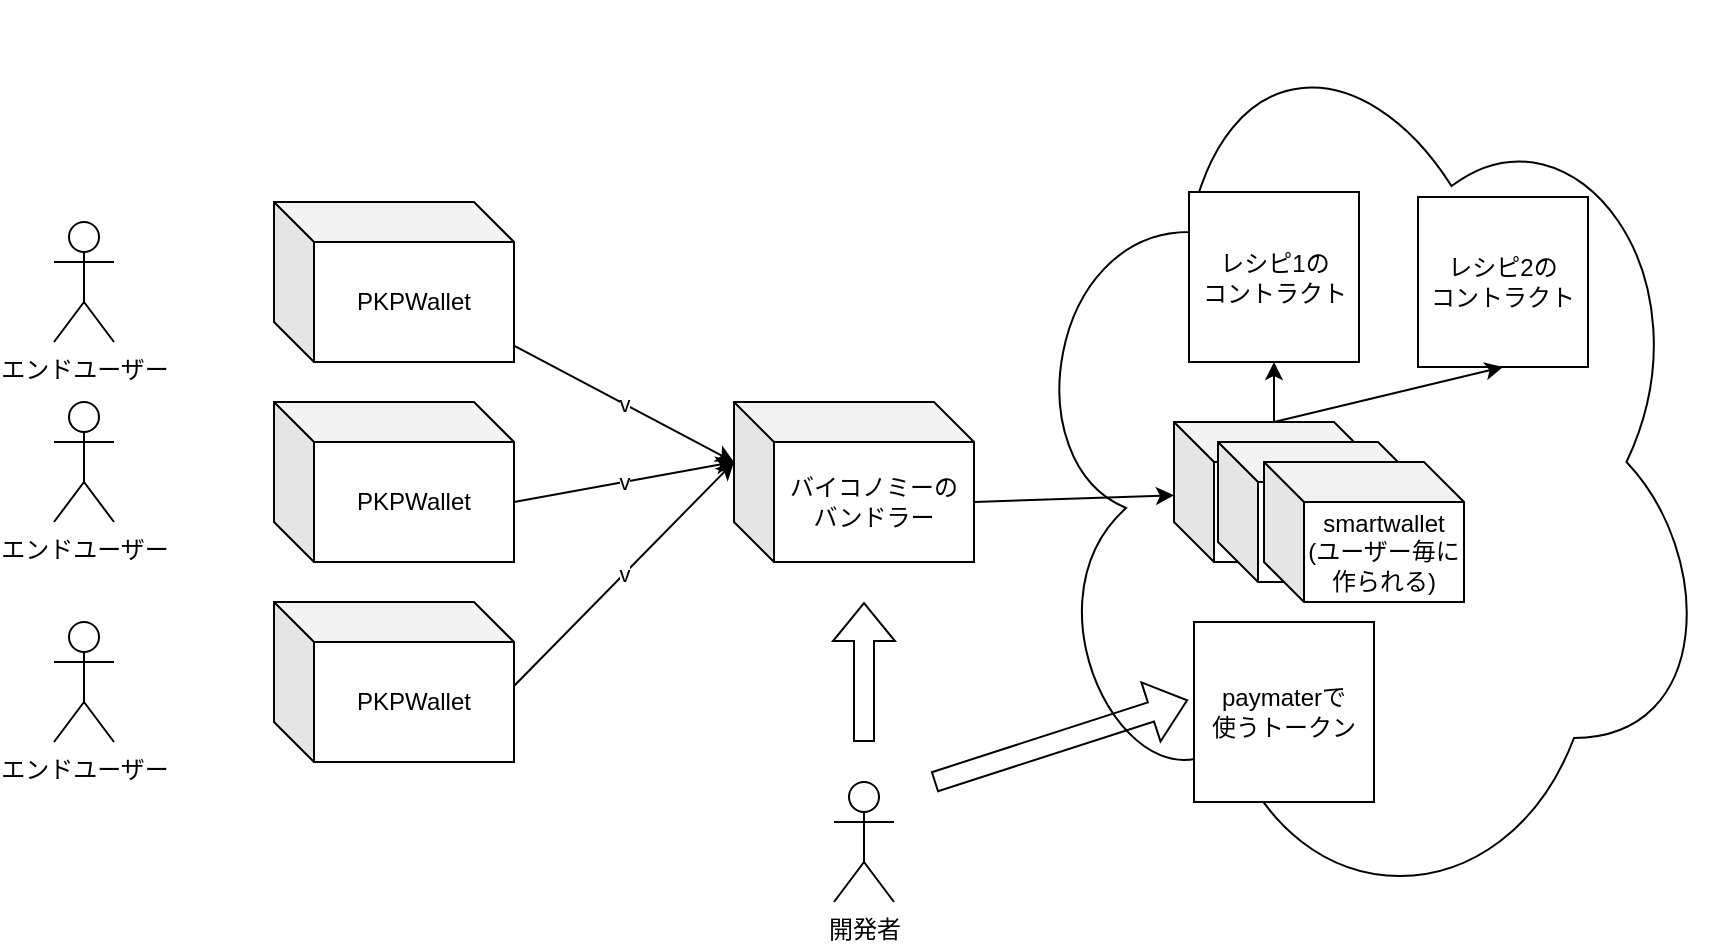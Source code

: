 <mxfile version="22.0.6" type="device" pages="4">
  <diagram name="ページ1" id="yPWh1t6rHSZyYPfJQf3b">
    <mxGraphModel dx="1242" dy="832" grid="1" gridSize="10" guides="1" tooltips="1" connect="1" arrows="1" fold="1" page="1" pageScale="1" pageWidth="827" pageHeight="1169" math="0" shadow="0">
      <root>
        <mxCell id="0" />
        <mxCell id="1" parent="0" />
        <mxCell id="gUC6_gnR5BdK7CFcpNiF-1" value="エンドユーザー" style="shape=umlActor;verticalLabelPosition=bottom;verticalAlign=top;html=1;outlineConnect=0;" parent="1" vertex="1">
          <mxGeometry x="60" y="180" width="30" height="60" as="geometry" />
        </mxCell>
        <mxCell id="gUC6_gnR5BdK7CFcpNiF-2" value="エンドユーザー" style="shape=umlActor;verticalLabelPosition=bottom;verticalAlign=top;html=1;outlineConnect=0;" parent="1" vertex="1">
          <mxGeometry x="60" y="270" width="30" height="60" as="geometry" />
        </mxCell>
        <mxCell id="gUC6_gnR5BdK7CFcpNiF-3" value="エンドユーザー" style="shape=umlActor;verticalLabelPosition=bottom;verticalAlign=top;html=1;outlineConnect=0;" parent="1" vertex="1">
          <mxGeometry x="60" y="380" width="30" height="60" as="geometry" />
        </mxCell>
        <mxCell id="gUC6_gnR5BdK7CFcpNiF-4" value="PKPWallet" style="shape=cube;whiteSpace=wrap;html=1;boundedLbl=1;backgroundOutline=1;darkOpacity=0.05;darkOpacity2=0.1;" parent="1" vertex="1">
          <mxGeometry x="170" y="170" width="120" height="80" as="geometry" />
        </mxCell>
        <mxCell id="gUC6_gnR5BdK7CFcpNiF-5" value="PKPWallet" style="shape=cube;whiteSpace=wrap;html=1;boundedLbl=1;backgroundOutline=1;darkOpacity=0.05;darkOpacity2=0.1;" parent="1" vertex="1">
          <mxGeometry x="170" y="270" width="120" height="80" as="geometry" />
        </mxCell>
        <mxCell id="gUC6_gnR5BdK7CFcpNiF-6" value="PKPWallet" style="shape=cube;whiteSpace=wrap;html=1;boundedLbl=1;backgroundOutline=1;darkOpacity=0.05;darkOpacity2=0.1;" parent="1" vertex="1">
          <mxGeometry x="170" y="370" width="120" height="80" as="geometry" />
        </mxCell>
        <mxCell id="gUC6_gnR5BdK7CFcpNiF-7" value="バイコノミーの&lt;br&gt;バンドラー" style="shape=cube;whiteSpace=wrap;html=1;boundedLbl=1;backgroundOutline=1;darkOpacity=0.05;darkOpacity2=0.1;" parent="1" vertex="1">
          <mxGeometry x="400" y="270" width="120" height="80" as="geometry" />
        </mxCell>
        <mxCell id="gUC6_gnR5BdK7CFcpNiF-8" value="開発者" style="shape=umlActor;verticalLabelPosition=bottom;verticalAlign=top;html=1;outlineConnect=0;" parent="1" vertex="1">
          <mxGeometry x="450" y="460" width="30" height="60" as="geometry" />
        </mxCell>
        <mxCell id="gUC6_gnR5BdK7CFcpNiF-9" value="" style="ellipse;shape=cloud;whiteSpace=wrap;html=1;" parent="1" vertex="1">
          <mxGeometry x="540" y="70" width="350" height="460" as="geometry" />
        </mxCell>
        <mxCell id="gUC6_gnR5BdK7CFcpNiF-10" value="smartwallet&lt;br&gt;(ユーザー毎に作られる)" style="shape=cube;whiteSpace=wrap;html=1;boundedLbl=1;backgroundOutline=1;darkOpacity=0.05;darkOpacity2=0.1;" parent="1" vertex="1">
          <mxGeometry x="620" y="280" width="100" height="70" as="geometry" />
        </mxCell>
        <mxCell id="gUC6_gnR5BdK7CFcpNiF-12" value="" style="shape=flexArrow;endArrow=classic;html=1;rounded=0;" parent="1" edge="1">
          <mxGeometry width="50" height="50" relative="1" as="geometry">
            <mxPoint x="465" y="440" as="sourcePoint" />
            <mxPoint x="465" y="370" as="targetPoint" />
          </mxGeometry>
        </mxCell>
        <mxCell id="gUC6_gnR5BdK7CFcpNiF-13" value="paymaterで&lt;br&gt;使うトークン" style="whiteSpace=wrap;html=1;aspect=fixed;" parent="1" vertex="1">
          <mxGeometry x="630" y="380" width="90" height="90" as="geometry" />
        </mxCell>
        <mxCell id="gUC6_gnR5BdK7CFcpNiF-14" value="" style="shape=flexArrow;endArrow=classic;html=1;rounded=0;entryX=-0.033;entryY=0.433;entryDx=0;entryDy=0;entryPerimeter=0;" parent="1" target="gUC6_gnR5BdK7CFcpNiF-13" edge="1">
          <mxGeometry width="50" height="50" relative="1" as="geometry">
            <mxPoint x="500" y="460" as="sourcePoint" />
            <mxPoint x="474.5" y="390" as="targetPoint" />
          </mxGeometry>
        </mxCell>
        <mxCell id="gUC6_gnR5BdK7CFcpNiF-15" value="レシピ1の&lt;br&gt;コントラクト" style="whiteSpace=wrap;html=1;aspect=fixed;" parent="1" vertex="1">
          <mxGeometry x="627.5" y="165" width="85" height="85" as="geometry" />
        </mxCell>
        <mxCell id="gUC6_gnR5BdK7CFcpNiF-16" value="" style="endArrow=classic;html=1;rounded=0;entryX=0.5;entryY=1;entryDx=0;entryDy=0;" parent="1" source="gUC6_gnR5BdK7CFcpNiF-10" target="gUC6_gnR5BdK7CFcpNiF-15" edge="1">
          <mxGeometry width="50" height="50" relative="1" as="geometry">
            <mxPoint x="390" y="450" as="sourcePoint" />
            <mxPoint x="440" y="400" as="targetPoint" />
          </mxGeometry>
        </mxCell>
        <mxCell id="gUC6_gnR5BdK7CFcpNiF-17" value="" style="endArrow=classic;html=1;rounded=0;exitX=0;exitY=0;exitDx=120;exitDy=50;exitPerimeter=0;" parent="1" source="gUC6_gnR5BdK7CFcpNiF-7" target="gUC6_gnR5BdK7CFcpNiF-10" edge="1">
          <mxGeometry width="50" height="50" relative="1" as="geometry">
            <mxPoint x="680" y="290" as="sourcePoint" />
            <mxPoint x="680" y="260" as="targetPoint" />
          </mxGeometry>
        </mxCell>
        <mxCell id="gUC6_gnR5BdK7CFcpNiF-18" value="v" style="endArrow=classic;html=1;rounded=0;entryX=0;entryY=0;entryDx=0;entryDy=30;entryPerimeter=0;" parent="1" source="gUC6_gnR5BdK7CFcpNiF-4" target="gUC6_gnR5BdK7CFcpNiF-7" edge="1">
          <mxGeometry width="50" height="50" relative="1" as="geometry">
            <mxPoint x="530" y="330" as="sourcePoint" />
            <mxPoint x="630" y="327" as="targetPoint" />
          </mxGeometry>
        </mxCell>
        <mxCell id="gUC6_gnR5BdK7CFcpNiF-19" value="v" style="endArrow=classic;html=1;rounded=0;exitX=0;exitY=0;exitDx=120;exitDy=50;exitPerimeter=0;" parent="1" source="gUC6_gnR5BdK7CFcpNiF-5" edge="1">
          <mxGeometry width="50" height="50" relative="1" as="geometry">
            <mxPoint x="300" y="252" as="sourcePoint" />
            <mxPoint x="400" y="300" as="targetPoint" />
          </mxGeometry>
        </mxCell>
        <mxCell id="gUC6_gnR5BdK7CFcpNiF-20" value="v" style="endArrow=classic;html=1;rounded=0;exitX=1;exitY=0.525;exitDx=0;exitDy=0;exitPerimeter=0;entryX=0;entryY=0;entryDx=0;entryDy=30;entryPerimeter=0;" parent="1" source="gUC6_gnR5BdK7CFcpNiF-6" target="gUC6_gnR5BdK7CFcpNiF-7" edge="1">
          <mxGeometry width="50" height="50" relative="1" as="geometry">
            <mxPoint x="300" y="330" as="sourcePoint" />
            <mxPoint x="410" y="310" as="targetPoint" />
          </mxGeometry>
        </mxCell>
        <mxCell id="gUC6_gnR5BdK7CFcpNiF-21" value="レシピ2の&lt;br&gt;コントラクト" style="whiteSpace=wrap;html=1;aspect=fixed;" parent="1" vertex="1">
          <mxGeometry x="742" y="167.5" width="85" height="85" as="geometry" />
        </mxCell>
        <mxCell id="gUC6_gnR5BdK7CFcpNiF-22" value="" style="endArrow=classic;html=1;rounded=0;entryX=0.5;entryY=1;entryDx=0;entryDy=0;" parent="1" target="gUC6_gnR5BdK7CFcpNiF-21" edge="1">
          <mxGeometry width="50" height="50" relative="1" as="geometry">
            <mxPoint x="670" y="280" as="sourcePoint" />
            <mxPoint x="680" y="260" as="targetPoint" />
          </mxGeometry>
        </mxCell>
        <mxCell id="gUC6_gnR5BdK7CFcpNiF-23" value="smartwallet&lt;br&gt;(ユーザー毎に作られる)" style="shape=cube;whiteSpace=wrap;html=1;boundedLbl=1;backgroundOutline=1;darkOpacity=0.05;darkOpacity2=0.1;" parent="1" vertex="1">
          <mxGeometry x="642" y="290" width="100" height="70" as="geometry" />
        </mxCell>
        <mxCell id="gUC6_gnR5BdK7CFcpNiF-24" value="smartwallet&lt;br&gt;(ユーザー毎に作られる)" style="shape=cube;whiteSpace=wrap;html=1;boundedLbl=1;backgroundOutline=1;darkOpacity=0.05;darkOpacity2=0.1;" parent="1" vertex="1">
          <mxGeometry x="665" y="300" width="100" height="70" as="geometry" />
        </mxCell>
      </root>
    </mxGraphModel>
  </diagram>
  <diagram id="0zHSAnJ6Bxo3-YEnC92o" name="コントラクトレイヤーの設計図">
    <mxGraphModel dx="1046" dy="680" grid="1" gridSize="10" guides="1" tooltips="1" connect="1" arrows="1" fold="1" page="1" pageScale="1" pageWidth="827" pageHeight="1169" math="0" shadow="0">
      <root>
        <mxCell id="0" />
        <mxCell id="1" parent="0" />
        <mxCell id="ZEDiORMJZf2rdvYhDFbM-1" value="FRKT&lt;br&gt;NFT&lt;br&gt;factory" style="shape=cube;whiteSpace=wrap;html=1;boundedLbl=1;backgroundOutline=1;darkOpacity=0.05;darkOpacity2=0.1;" parent="1" vertex="1">
          <mxGeometry x="100" y="460" width="120" height="80" as="geometry" />
        </mxCell>
        <mxCell id="ZEDiORMJZf2rdvYhDFbM-2" value="CCIP&lt;br&gt;Sender&lt;br&gt;factory" style="shape=cube;whiteSpace=wrap;html=1;boundedLbl=1;backgroundOutline=1;darkOpacity=0.05;darkOpacity2=0.1;" parent="1" vertex="1">
          <mxGeometry x="100" y="130" width="120" height="80" as="geometry" />
        </mxCell>
        <mxCell id="ZEDiORMJZf2rdvYhDFbM-3" value="CCIP&amp;nbsp;&lt;br&gt;Sender&lt;br&gt;Contract" style="shape=cube;whiteSpace=wrap;html=1;boundedLbl=1;backgroundOutline=1;darkOpacity=0.05;darkOpacity2=0.1;" parent="1" vertex="1">
          <mxGeometry x="390" y="140" width="120" height="80" as="geometry" />
        </mxCell>
        <mxCell id="ZEDiORMJZf2rdvYhDFbM-4" value="CCIP&lt;br&gt;Reciver&lt;br&gt;Contract" style="shape=cube;whiteSpace=wrap;html=1;boundedLbl=1;backgroundOutline=1;darkOpacity=0.05;darkOpacity2=0.1;" parent="1" vertex="1">
          <mxGeometry x="390" y="310" width="120" height="80" as="geometry" />
        </mxCell>
        <mxCell id="ZEDiORMJZf2rdvYhDFbM-7" value="" style="endArrow=classic;html=1;rounded=0;exitX=1.017;exitY=0.55;exitDx=0;exitDy=0;exitPerimeter=0;entryX=0;entryY=0;entryDx=0;entryDy=30;entryPerimeter=0;" parent="1" source="ZEDiORMJZf2rdvYhDFbM-2" target="ZEDiORMJZf2rdvYhDFbM-3" edge="1">
          <mxGeometry width="50" height="50" relative="1" as="geometry">
            <mxPoint x="390" y="450" as="sourcePoint" />
            <mxPoint x="440" y="400" as="targetPoint" />
          </mxGeometry>
        </mxCell>
        <mxCell id="ZEDiORMJZf2rdvYhDFbM-8" value="" style="endArrow=classic;html=1;rounded=0;entryX=0;entryY=0;entryDx=0;entryDy=30;entryPerimeter=0;" parent="1" target="ZEDiORMJZf2rdvYhDFbM-4" edge="1">
          <mxGeometry width="50" height="50" relative="1" as="geometry">
            <mxPoint x="220" y="340" as="sourcePoint" />
            <mxPoint x="400" y="180" as="targetPoint" />
          </mxGeometry>
        </mxCell>
        <mxCell id="ZEDiORMJZf2rdvYhDFbM-9" value="NFT&lt;br&gt;Contract" style="shape=cube;whiteSpace=wrap;html=1;boundedLbl=1;backgroundOutline=1;darkOpacity=0.05;darkOpacity2=0.1;" parent="1" vertex="1">
          <mxGeometry x="390" y="480" width="120" height="80" as="geometry" />
        </mxCell>
        <mxCell id="ZEDiORMJZf2rdvYhDFbM-10" value="Sign&lt;br&gt;Contract" style="shape=cube;whiteSpace=wrap;html=1;boundedLbl=1;backgroundOutline=1;darkOpacity=0.05;darkOpacity2=0.1;" parent="1" vertex="1">
          <mxGeometry x="390" y="640" width="120" height="80" as="geometry" />
        </mxCell>
        <mxCell id="ZEDiORMJZf2rdvYhDFbM-11" value="" style="endArrow=classic;html=1;rounded=0;exitX=0;exitY=0;exitDx=120;exitDy=50;exitPerimeter=0;" parent="1" source="ZEDiORMJZf2rdvYhDFbM-1" edge="1">
          <mxGeometry width="50" height="50" relative="1" as="geometry">
            <mxPoint x="232" y="604" as="sourcePoint" />
            <mxPoint x="390" y="510" as="targetPoint" />
          </mxGeometry>
        </mxCell>
        <mxCell id="ZEDiORMJZf2rdvYhDFbM-12" value="" style="endArrow=classic;html=1;rounded=0;entryX=0;entryY=0;entryDx=0;entryDy=30;entryPerimeter=0;" parent="1" target="ZEDiORMJZf2rdvYhDFbM-10" edge="1">
          <mxGeometry width="50" height="50" relative="1" as="geometry">
            <mxPoint x="230" y="670" as="sourcePoint" />
            <mxPoint x="400" y="520" as="targetPoint" />
          </mxGeometry>
        </mxCell>
        <mxCell id="ZEDiORMJZf2rdvYhDFbM-13" value="CCIP&lt;br&gt;Reciver&lt;br&gt;factory" style="shape=cube;whiteSpace=wrap;html=1;boundedLbl=1;backgroundOutline=1;darkOpacity=0.05;darkOpacity2=0.1;" parent="1" vertex="1">
          <mxGeometry x="100" y="300" width="120" height="80" as="geometry" />
        </mxCell>
        <mxCell id="ZEDiORMJZf2rdvYhDFbM-14" value="FRKT&lt;br&gt;Sign&lt;br&gt;factory" style="shape=cube;whiteSpace=wrap;html=1;boundedLbl=1;backgroundOutline=1;darkOpacity=0.05;darkOpacity2=0.1;" parent="1" vertex="1">
          <mxGeometry x="110" y="620" width="120" height="80" as="geometry" />
        </mxCell>
        <mxCell id="ZEDiORMJZf2rdvYhDFbM-15" value="have recipe ID" style="shape=callout;whiteSpace=wrap;html=1;perimeter=calloutPerimeter;" parent="1" vertex="1">
          <mxGeometry x="160" y="40" width="120" height="80" as="geometry" />
        </mxCell>
        <mxCell id="ZEDiORMJZf2rdvYhDFbM-17" value="have recipe ID" style="shape=callout;whiteSpace=wrap;html=1;perimeter=calloutPerimeter;" parent="1" vertex="1">
          <mxGeometry x="160" y="240" width="120" height="80" as="geometry" />
        </mxCell>
        <mxCell id="ZEDiORMJZf2rdvYhDFbM-18" value="have recipe ID" style="shape=callout;whiteSpace=wrap;html=1;perimeter=calloutPerimeter;" parent="1" vertex="1">
          <mxGeometry x="160" y="400" width="120" height="80" as="geometry" />
        </mxCell>
        <mxCell id="ZEDiORMJZf2rdvYhDFbM-19" value="have recipe ID" style="shape=callout;whiteSpace=wrap;html=1;perimeter=calloutPerimeter;" parent="1" vertex="1">
          <mxGeometry x="160" y="560" width="120" height="80" as="geometry" />
        </mxCell>
      </root>
    </mxGraphModel>
  </diagram>
  <diagram id="m8rF2OLePvYMggXyJ-KL" name="SignContract">
    <mxGraphModel dx="1242" dy="832" grid="1" gridSize="10" guides="1" tooltips="1" connect="1" arrows="1" fold="1" page="1" pageScale="1" pageWidth="827" pageHeight="1169" background="#F8F8F8" math="0" shadow="0">
      <root>
        <mxCell id="0" />
        <mxCell id="1" parent="0" />
        <mxCell id="NqNF9cQIyHCTWcrlnUJ7-1" value="" style="ellipse;shape=cloud;whiteSpace=wrap;html=1;fillColor=#ffff88;strokeColor=#36393d;" parent="1" vertex="1">
          <mxGeometry x="414" y="200" width="406" height="350" as="geometry" />
        </mxCell>
        <mxCell id="NqNF9cQIyHCTWcrlnUJ7-2" value="Safe&lt;br&gt;Contract" style="shape=cube;whiteSpace=wrap;html=1;boundedLbl=1;backgroundOutline=1;darkOpacity=0.05;darkOpacity2=0.1;fillColor=#d5e8d4;strokeColor=#82b366;fontStyle=1" parent="1" vertex="1">
          <mxGeometry x="480" y="360" width="100" height="70" as="geometry" />
        </mxCell>
        <mxCell id="NqNF9cQIyHCTWcrlnUJ7-3" value="Actor1" style="shape=umlActor;verticalLabelPosition=bottom;verticalAlign=top;html=1;outlineConnect=0;" parent="1" vertex="1">
          <mxGeometry x="90" y="260" width="30" height="60" as="geometry" />
        </mxCell>
        <mxCell id="NqNF9cQIyHCTWcrlnUJ7-4" value="Actor2" style="shape=umlActor;verticalLabelPosition=bottom;verticalAlign=top;html=1;outlineConnect=0;" parent="1" vertex="1">
          <mxGeometry x="90" y="440" width="30" height="60" as="geometry" />
        </mxCell>
        <mxCell id="NqNF9cQIyHCTWcrlnUJ7-5" value="" style="endArrow=classic;html=1;rounded=0;entryX=0;entryY=0.5;entryDx=0;entryDy=0;" parent="1" source="NqNF9cQIyHCTWcrlnUJ7-3" target="SmUW5ULUvjNkLwcwujrM-6" edge="1">
          <mxGeometry width="50" height="50" relative="1" as="geometry">
            <mxPoint x="450" y="430" as="sourcePoint" />
            <mxPoint x="290" y="380" as="targetPoint" />
          </mxGeometry>
        </mxCell>
        <mxCell id="NqNF9cQIyHCTWcrlnUJ7-6" value="" style="endArrow=classic;html=1;rounded=0;exitX=0.5;exitY=0.5;exitDx=0;exitDy=0;exitPerimeter=0;entryX=0;entryY=0.5;entryDx=0;entryDy=0;" parent="1" source="NqNF9cQIyHCTWcrlnUJ7-4" target="SmUW5ULUvjNkLwcwujrM-6" edge="1">
          <mxGeometry width="50" height="50" relative="1" as="geometry">
            <mxPoint x="250" y="306" as="sourcePoint" />
            <mxPoint x="290" y="380" as="targetPoint" />
          </mxGeometry>
        </mxCell>
        <mxCell id="NqNF9cQIyHCTWcrlnUJ7-7" value="Sign&lt;br&gt;Contract" style="shape=cube;whiteSpace=wrap;html=1;boundedLbl=1;backgroundOutline=1;darkOpacity=0.05;darkOpacity2=0.1;fillColor=#e1d5e7;strokeColor=#9673a6;fontStyle=1" parent="1" vertex="1">
          <mxGeometry x="650" y="365" width="110" height="75" as="geometry" />
        </mxCell>
        <mxCell id="NqNF9cQIyHCTWcrlnUJ7-8" value="" style="endArrow=classic;html=1;rounded=0;" parent="1" target="NqNF9cQIyHCTWcrlnUJ7-7" edge="1">
          <mxGeometry width="50" height="50" relative="1" as="geometry">
            <mxPoint x="580" y="403" as="sourcePoint" />
            <mxPoint x="500" y="380" as="targetPoint" />
          </mxGeometry>
        </mxCell>
        <mxCell id="NqNF9cQIyHCTWcrlnUJ7-11" value="IPFS&lt;br&gt;(Contract file)" style="shape=cylinder3;whiteSpace=wrap;html=1;boundedLbl=1;backgroundOutline=1;size=15;fillColor=#f8cecc;strokeColor=#b85450;fontStyle=1" parent="1" vertex="1">
          <mxGeometry x="670" y="545" width="90" height="80" as="geometry" />
        </mxCell>
        <mxCell id="NqNF9cQIyHCTWcrlnUJ7-12" value="" style="endArrow=classic;html=1;rounded=0;entryX=0.5;entryY=0;entryDx=0;entryDy=0;entryPerimeter=0;exitX=0;exitY=0;exitDx=65;exitDy=75;exitPerimeter=0;" parent="1" source="NqNF9cQIyHCTWcrlnUJ7-7" target="NqNF9cQIyHCTWcrlnUJ7-11" edge="1">
          <mxGeometry width="50" height="50" relative="1" as="geometry">
            <mxPoint x="590" y="413" as="sourcePoint" />
            <mxPoint x="660" y="413" as="targetPoint" />
          </mxGeometry>
        </mxCell>
        <mxCell id="NqNF9cQIyHCTWcrlnUJ7-16" value="SignContract has these datas&lt;br&gt;as array!!&lt;br&gt;&lt;br&gt;Signer&#39;s addresses&lt;br&gt;(owner addresses)&lt;br&gt;&lt;br&gt;signatures[]&lt;br&gt;ipfs url&lt;br&gt;&lt;br&gt;approve status" style="rounded=0;whiteSpace=wrap;html=1;fillColor=#fff2cc;strokeColor=#d6b656;align=left;fontStyle=1" parent="1" vertex="1">
          <mxGeometry x="630" y="25" width="180" height="160" as="geometry" />
        </mxCell>
        <mxCell id="NqNF9cQIyHCTWcrlnUJ7-17" value="" style="shape=flexArrow;endArrow=classic;html=1;rounded=0;" parent="1" edge="1">
          <mxGeometry width="50" height="50" relative="1" as="geometry">
            <mxPoint x="720" y="360" as="sourcePoint" />
            <mxPoint x="720" y="190" as="targetPoint" />
          </mxGeometry>
        </mxCell>
        <mxCell id="NqNF9cQIyHCTWcrlnUJ7-19" value="Web3Stoage" style="rounded=0;whiteSpace=wrap;html=1;fillColor=#dae8fc;strokeColor=#6c8ebf;fontStyle=1" parent="1" vertex="1">
          <mxGeometry x="420" y="570" width="86" height="30" as="geometry" />
        </mxCell>
        <mxCell id="NqNF9cQIyHCTWcrlnUJ7-20" value="" style="endArrow=classic;html=1;rounded=0;entryX=0;entryY=0.5;entryDx=0;entryDy=0;entryPerimeter=0;exitX=1;exitY=0.5;exitDx=0;exitDy=0;" parent="1" source="NqNF9cQIyHCTWcrlnUJ7-19" target="NqNF9cQIyHCTWcrlnUJ7-11" edge="1">
          <mxGeometry width="50" height="50" relative="1" as="geometry">
            <mxPoint x="725" y="450" as="sourcePoint" />
            <mxPoint x="725" y="555" as="targetPoint" />
          </mxGeometry>
        </mxCell>
        <mxCell id="NqNF9cQIyHCTWcrlnUJ7-21" value="The Graph" style="shape=cube;whiteSpace=wrap;html=1;boundedLbl=1;backgroundOutline=1;darkOpacity=0.05;darkOpacity2=0.1;fillColor=#f8cecc;strokeColor=#b85450;fontStyle=1" parent="1" vertex="1">
          <mxGeometry x="390" y="170" width="110" height="75" as="geometry" />
        </mxCell>
        <mxCell id="NqNF9cQIyHCTWcrlnUJ7-23" value="file upload by&lt;br&gt;web3 Storage API&lt;br&gt;from dashboard" style="shape=callout;whiteSpace=wrap;html=1;perimeter=calloutPerimeter;position2=0.8;fillColor=#fff2cc;strokeColor=#d6b656;fontStyle=1;align=left;" parent="1" vertex="1">
          <mxGeometry x="360" y="490" width="120" height="80" as="geometry" />
        </mxCell>
        <mxCell id="SmUW5ULUvjNkLwcwujrM-1" value="" style="endArrow=classic;html=1;rounded=0;entryX=0;entryY=0;entryDx=110;entryDy=47.5;entryPerimeter=0;exitX=0;exitY=0;exitDx=0;exitDy=27.5;exitPerimeter=0;edgeStyle=orthogonalEdgeStyle;" parent="1" source="NqNF9cQIyHCTWcrlnUJ7-7" target="NqNF9cQIyHCTWcrlnUJ7-21" edge="1">
          <mxGeometry width="50" height="50" relative="1" as="geometry">
            <mxPoint x="250" y="306" as="sourcePoint" />
            <mxPoint x="490" y="395" as="targetPoint" />
            <Array as="points">
              <mxPoint x="610" y="393" />
              <mxPoint x="610" y="218" />
            </Array>
          </mxGeometry>
        </mxCell>
        <mxCell id="NqNF9cQIyHCTWcrlnUJ7-10" value="Safe&#39;s owner&lt;br style=&quot;font-size: 13px;&quot;&gt;only access &amp;amp;&lt;br style=&quot;font-size: 13px;&quot;&gt;add Signature" style="shape=callout;whiteSpace=wrap;html=1;perimeter=calloutPerimeter;position2=0;fillColor=#fff2cc;strokeColor=#d6b656;fontStyle=1;align=left;fontSize=13;size=25;position=0.15;" parent="1" vertex="1">
          <mxGeometry x="750" y="290" width="120" height="85" as="geometry" />
        </mxCell>
        <mxCell id="SmUW5ULUvjNkLwcwujrM-2" value="Gasless &amp;amp; AA" style="shape=callout;whiteSpace=wrap;html=1;perimeter=calloutPerimeter;position2=0.83;fillColor=#fff2cc;strokeColor=#d6b656;base=20;align=left;fontStyle=1" parent="1" vertex="1">
          <mxGeometry x="30" y="180" width="100" height="80" as="geometry" />
        </mxCell>
        <mxCell id="SmUW5ULUvjNkLwcwujrM-3" value="Get SignContracts&lt;br&gt;data" style="shape=callout;whiteSpace=wrap;html=1;perimeter=calloutPerimeter;position2=0.83;fillColor=#fff2cc;strokeColor=#d6b656;base=20;align=left;fontStyle=1" parent="1" vertex="1">
          <mxGeometry x="330" y="100" width="120" height="80" as="geometry" />
        </mxCell>
        <mxCell id="SmUW5ULUvjNkLwcwujrM-4" value="&lt;b&gt;BlockChain&lt;/b&gt;" style="text;html=1;strokeColor=none;fillColor=none;align=center;verticalAlign=middle;whiteSpace=wrap;rounded=0;fontSize=24;" parent="1" vertex="1">
          <mxGeometry x="560" y="470" width="150" height="40" as="geometry" />
        </mxCell>
        <mxCell id="SmUW5ULUvjNkLwcwujrM-6" value="frontend" style="rounded=1;whiteSpace=wrap;html=1;fillColor=#dae8fc;strokeColor=#6c8ebf;fontStyle=1;fontSize=18;" parent="1" vertex="1">
          <mxGeometry x="290" y="360" width="120" height="60" as="geometry" />
        </mxCell>
        <mxCell id="SmUW5ULUvjNkLwcwujrM-7" value="" style="endArrow=classic;html=1;rounded=0;entryX=0.5;entryY=0;entryDx=0;entryDy=0;exitX=0;exitY=0;exitDx=0;exitDy=27.5;exitPerimeter=0;edgeStyle=orthogonalEdgeStyle;" parent="1" source="NqNF9cQIyHCTWcrlnUJ7-21" target="SmUW5ULUvjNkLwcwujrM-6" edge="1">
          <mxGeometry width="50" height="50" relative="1" as="geometry">
            <mxPoint x="250" y="306" as="sourcePoint" />
            <mxPoint x="490" y="395" as="targetPoint" />
          </mxGeometry>
        </mxCell>
        <mxCell id="SmUW5ULUvjNkLwcwujrM-8" value="LitProtocol&lt;br style=&quot;font-size: 13px;&quot;&gt;MPC" style="ellipse;shape=cloud;whiteSpace=wrap;html=1;fillColor=#ffe6cc;strokeColor=#d79b00;fontStyle=1;align=center;fontSize=13;" parent="1" vertex="1">
          <mxGeometry x="210" y="600" width="120" height="80" as="geometry" />
        </mxCell>
        <mxCell id="SmUW5ULUvjNkLwcwujrM-10" value="" style="endArrow=classic;html=1;rounded=0;exitX=1;exitY=0.5;exitDx=0;exitDy=0;entryX=0;entryY=0.286;entryDx=0;entryDy=0;entryPerimeter=0;" parent="1" source="SmUW5ULUvjNkLwcwujrM-6" edge="1">
          <mxGeometry width="50" height="50" relative="1" as="geometry">
            <mxPoint x="130" y="317" as="sourcePoint" />
            <mxPoint x="480" y="390.02" as="targetPoint" />
          </mxGeometry>
        </mxCell>
        <mxCell id="SmUW5ULUvjNkLwcwujrM-11" value="" style="endArrow=classic;html=1;rounded=0;entryX=0.4;entryY=0.1;entryDx=0;entryDy=0;entryPerimeter=0;" parent="1" target="SmUW5ULUvjNkLwcwujrM-8" edge="1">
          <mxGeometry width="50" height="50" relative="1" as="geometry">
            <mxPoint x="110" y="470" as="sourcePoint" />
            <mxPoint x="300" y="390" as="targetPoint" />
          </mxGeometry>
        </mxCell>
        <mxCell id="SmUW5ULUvjNkLwcwujrM-12" value="" style="endArrow=classic;html=1;rounded=0;entryX=0.4;entryY=0.1;entryDx=0;entryDy=0;entryPerimeter=0;" parent="1" target="SmUW5ULUvjNkLwcwujrM-8" edge="1">
          <mxGeometry width="50" height="50" relative="1" as="geometry">
            <mxPoint x="120" y="300" as="sourcePoint" />
            <mxPoint x="258" y="563" as="targetPoint" />
          </mxGeometry>
        </mxCell>
        <mxCell id="SmUW5ULUvjNkLwcwujrM-13" value="&lt;b style=&quot;font-size: 15px;&quot;&gt;get PKPInfo&lt;/b&gt;" style="text;html=1;strokeColor=none;fillColor=none;align=left;verticalAlign=middle;whiteSpace=wrap;rounded=0;fontSize=15;" parent="1" vertex="1">
          <mxGeometry x="270" y="560" width="100" height="40" as="geometry" />
        </mxCell>
        <mxCell id="SmUW5ULUvjNkLwcwujrM-14" value="AA Core Kit&lt;br&gt;Relay Kit" style="rounded=0;whiteSpace=wrap;html=1;fillColor=#008a00;fontColor=#ffffff;strokeColor=#005700;align=left;fontStyle=1" parent="1" vertex="1">
          <mxGeometry x="501" y="422" width="80" height="40" as="geometry" />
        </mxCell>
        <mxCell id="UatZgbgzc0gP-5SxaAQF-1" value="Google Auth&lt;br style=&quot;font-size: 14px;&quot;&gt;or&lt;br style=&quot;font-size: 14px;&quot;&gt;WebAuthn" style="rounded=1;whiteSpace=wrap;html=1;fillColor=#f8cecc;strokeColor=#b85450;fontStyle=1;fontSize=14;gradientColor=#ea6b66;" parent="1" vertex="1">
          <mxGeometry x="156" y="520" width="110" height="50" as="geometry" />
        </mxCell>
        <mxCell id="TJgzJon0xDSs378LVDWL-1" value="&lt;b&gt;create Tx data&lt;/b&gt;" style="text;html=1;strokeColor=none;fillColor=none;align=left;verticalAlign=middle;whiteSpace=wrap;rounded=0;fontSize=15;" parent="1" vertex="1">
          <mxGeometry x="180" y="290" width="110" height="40" as="geometry" />
        </mxCell>
        <mxCell id="TJgzJon0xDSs378LVDWL-2" value="&lt;b&gt;get Contract&#39;s data&lt;/b&gt;" style="text;html=1;strokeColor=none;fillColor=none;align=left;verticalAlign=middle;whiteSpace=wrap;rounded=0;fontSize=15;" parent="1" vertex="1">
          <mxGeometry x="230" y="205" width="110" height="40" as="geometry" />
        </mxCell>
        <mxCell id="TJgzJon0xDSs378LVDWL-4" value="&lt;b&gt;indexes data&lt;/b&gt;" style="text;html=1;strokeColor=none;fillColor=none;align=left;verticalAlign=middle;whiteSpace=wrap;rounded=0;fontSize=15;" parent="1" vertex="1">
          <mxGeometry x="510" y="170" width="100" height="40" as="geometry" />
        </mxCell>
        <mxCell id="cQllOv1gWBpKFB_0szt9-1" value="&lt;b&gt;send Tx&lt;/b&gt;" style="text;html=1;strokeColor=none;fillColor=none;align=left;verticalAlign=middle;whiteSpace=wrap;rounded=0;fontSize=15;" parent="1" vertex="1">
          <mxGeometry x="414" y="335" width="70" height="40" as="geometry" />
        </mxCell>
      </root>
    </mxGraphModel>
  </diagram>
  <diagram id="28Rc1KQdF87eafClvdSU" name="CrossMintNFT">
    <mxGraphModel dx="2069" dy="832" grid="1" gridSize="10" guides="1" tooltips="1" connect="1" arrows="1" fold="1" page="1" pageScale="1" pageWidth="827" pageHeight="1169" background="#f8f8f8" math="0" shadow="0">
      <root>
        <mxCell id="0" />
        <mxCell id="1" parent="0" />
        <mxCell id="M0nGRy6fjn5bTI-sQpte-1" value="" style="ellipse;shape=cloud;whiteSpace=wrap;html=1;fillColor=#b0e3e6;strokeColor=#0e8088;" parent="1" vertex="1">
          <mxGeometry x="720" y="170" width="310" height="330" as="geometry" />
        </mxCell>
        <mxCell id="M0nGRy6fjn5bTI-sQpte-2" value="" style="ellipse;shape=cloud;whiteSpace=wrap;html=1;fillColor=#ffff88;strokeColor=#36393d;" parent="1" vertex="1">
          <mxGeometry x="340" y="175" width="380" height="335" as="geometry" />
        </mxCell>
        <mxCell id="INiVS7CGIe1IbO_SFpA0-1" value="&lt;b&gt;Fuji Network&lt;/b&gt;" style="text;html=1;strokeColor=none;fillColor=none;align=center;verticalAlign=middle;whiteSpace=wrap;rounded=0;fontSize=24;" parent="1" vertex="1">
          <mxGeometry x="470" y="408" width="150" height="40" as="geometry" />
        </mxCell>
        <mxCell id="INiVS7CGIe1IbO_SFpA0-2" value="&lt;b&gt;Mumbai Network&lt;/b&gt;" style="text;html=1;strokeColor=none;fillColor=none;align=center;verticalAlign=middle;whiteSpace=wrap;rounded=0;fontSize=24;" parent="1" vertex="1">
          <mxGeometry x="780" y="408" width="200" height="40" as="geometry" />
        </mxCell>
        <mxCell id="GuFkAknfKRUBFrbLugNE-1" value="CCIP&lt;br style=&quot;border-color: var(--border-color);&quot;&gt;Sender&lt;br style=&quot;border-color: var(--border-color);&quot;&gt;Contract" style="shape=cube;whiteSpace=wrap;html=1;boundedLbl=1;backgroundOutline=1;darkOpacity=0.05;darkOpacity2=0.1;fillColor=#d5e8d4;strokeColor=#82b366;fontStyle=1" parent="1" vertex="1">
          <mxGeometry x="580" y="303" width="100" height="80" as="geometry" />
        </mxCell>
        <mxCell id="GuFkAknfKRUBFrbLugNE-2" value="CCIP&lt;br&gt;Receiver&lt;br&gt;Contract" style="shape=cube;whiteSpace=wrap;html=1;boundedLbl=1;backgroundOutline=1;darkOpacity=0.05;darkOpacity2=0.1;fillColor=#e1d5e7;strokeColor=#9673a6;fontStyle=1" parent="1" vertex="1">
          <mxGeometry x="773" y="315" width="110" height="75" as="geometry" />
        </mxCell>
        <mxCell id="GuFkAknfKRUBFrbLugNE-3" value="NFT&lt;br&gt;Contract" style="shape=cube;whiteSpace=wrap;html=1;boundedLbl=1;backgroundOutline=1;darkOpacity=0.05;darkOpacity2=0.1;fillColor=#bac8d3;strokeColor=#23445d;fontStyle=1" parent="1" vertex="1">
          <mxGeometry x="910" y="315" width="90" height="80" as="geometry" />
        </mxCell>
        <mxCell id="GuFkAknfKRUBFrbLugNE-4" value="EntryPoint&lt;br&gt;Contract" style="shape=cube;whiteSpace=wrap;html=1;boundedLbl=1;backgroundOutline=1;darkOpacity=0.05;darkOpacity2=0.1;fillColor=#fad7ac;strokeColor=#b46504;fontStyle=1" parent="1" vertex="1">
          <mxGeometry x="410" y="295" width="120" height="85" as="geometry" />
        </mxCell>
        <mxCell id="bhM9uuMMTKp0rpI3aN-4-1" value="frontend" style="rounded=1;whiteSpace=wrap;html=1;fillColor=#dae8fc;strokeColor=#6c8ebf;fontStyle=1;fontSize=18;" parent="1" vertex="1">
          <mxGeometry x="60" y="303" width="100" height="50" as="geometry" />
        </mxCell>
        <mxCell id="bhM9uuMMTKp0rpI3aN-4-2" value="LitProtocol&lt;br style=&quot;font-size: 13px;&quot;&gt;MPC" style="ellipse;shape=cloud;whiteSpace=wrap;html=1;fillColor=#ffe6cc;strokeColor=#d79b00;fontStyle=1;align=center;fontSize=13;" parent="1" vertex="1">
          <mxGeometry x="40" y="460" width="120" height="80" as="geometry" />
        </mxCell>
        <mxCell id="bhM9uuMMTKp0rpI3aN-4-4" value="Bundler" style="rounded=0;whiteSpace=wrap;html=1;fillColor=#ffcccc;strokeColor=#36393d;fontStyle=1;fontSize=18;" parent="1" vertex="1">
          <mxGeometry x="230" y="308" width="110" height="40" as="geometry" />
        </mxCell>
        <mxCell id="bhM9uuMMTKp0rpI3aN-4-5" value="Paymaster" style="rounded=0;whiteSpace=wrap;html=1;fillColor=#d5e8d4;strokeColor=#82b366;fontStyle=1;fontSize=18;" parent="1" vertex="1">
          <mxGeometry x="230" y="420" width="110" height="40" as="geometry" />
        </mxCell>
        <mxCell id="Md2waMiczMvUkXNCsYrd-1" value="Actor1" style="shape=umlActor;verticalLabelPosition=bottom;verticalAlign=top;html=1;outlineConnect=0;" parent="1" vertex="1">
          <mxGeometry x="-70" y="298" width="30" height="60" as="geometry" />
        </mxCell>
        <mxCell id="Md2waMiczMvUkXNCsYrd-2" value="Gasless &amp;amp; AA" style="shape=callout;whiteSpace=wrap;html=1;perimeter=calloutPerimeter;position2=0.4;fillColor=#fff2cc;strokeColor=#d6b656;base=20;align=left;fontStyle=1" parent="1" vertex="1">
          <mxGeometry x="250" y="215" width="100" height="80" as="geometry" />
        </mxCell>
        <mxCell id="atek8VkmVyBKjy96xsKJ-1" value="" style="endArrow=classic;html=1;rounded=0;entryX=0.25;entryY=0.25;entryDx=0;entryDy=0;entryPerimeter=0;exitX=0.5;exitY=0.5;exitDx=0;exitDy=0;exitPerimeter=0;" parent="1" source="Md2waMiczMvUkXNCsYrd-1" target="bhM9uuMMTKp0rpI3aN-4-2" edge="1">
          <mxGeometry width="50" height="50" relative="1" as="geometry">
            <mxPoint x="120" y="300" as="sourcePoint" />
            <mxPoint x="258" y="608" as="targetPoint" />
          </mxGeometry>
        </mxCell>
        <mxCell id="atek8VkmVyBKjy96xsKJ-2" value="&lt;b style=&quot;font-size: 15px;&quot;&gt;get PKPInfo&lt;/b&gt;" style="text;html=1;strokeColor=none;fillColor=none;align=left;verticalAlign=middle;whiteSpace=wrap;rounded=0;fontSize=15;" parent="1" vertex="1">
          <mxGeometry x="-50" y="448" width="100" height="40" as="geometry" />
        </mxCell>
        <mxCell id="atek8VkmVyBKjy96xsKJ-3" value="Google Auth&lt;br style=&quot;font-size: 14px;&quot;&gt;or&lt;br style=&quot;font-size: 14px;&quot;&gt;WebAuthn" style="rounded=1;whiteSpace=wrap;html=1;fillColor=#f8cecc;strokeColor=#b85450;fontStyle=1;fontSize=14;gradientColor=#ea6b66;" parent="1" vertex="1">
          <mxGeometry x="-30" y="390" width="110" height="50" as="geometry" />
        </mxCell>
        <mxCell id="atek8VkmVyBKjy96xsKJ-4" value="" style="endArrow=classic;html=1;rounded=0;exitX=0.5;exitY=0.5;exitDx=0;exitDy=0;exitPerimeter=0;" parent="1" source="Md2waMiczMvUkXNCsYrd-1" target="bhM9uuMMTKp0rpI3aN-4-1" edge="1">
          <mxGeometry width="50" height="50" relative="1" as="geometry">
            <mxPoint x="-125" y="350" as="sourcePoint" />
            <mxPoint x="90" y="510" as="targetPoint" />
          </mxGeometry>
        </mxCell>
        <mxCell id="atek8VkmVyBKjy96xsKJ-5" style="edgeStyle=orthogonalEdgeStyle;rounded=0;orthogonalLoop=1;jettySize=auto;html=1;exitX=0.5;exitY=1;exitDx=0;exitDy=0;" parent="1" source="bhM9uuMMTKp0rpI3aN-4-1" target="bhM9uuMMTKp0rpI3aN-4-1" edge="1">
          <mxGeometry relative="1" as="geometry" />
        </mxCell>
        <mxCell id="atek8VkmVyBKjy96xsKJ-6" value="&lt;b&gt;create Tx data&lt;/b&gt;" style="text;html=1;strokeColor=none;fillColor=none;align=left;verticalAlign=middle;whiteSpace=wrap;rounded=0;fontSize=15;" parent="1" vertex="1">
          <mxGeometry x="-40" y="263" width="110" height="40" as="geometry" />
        </mxCell>
        <mxCell id="W53r9n1JahBjmL4cvsF7-1" value="" style="endArrow=classic;html=1;rounded=0;exitX=1;exitY=0.5;exitDx=0;exitDy=0;entryX=0;entryY=0.5;entryDx=0;entryDy=0;" parent="1" source="bhM9uuMMTKp0rpI3aN-4-1" target="bhM9uuMMTKp0rpI3aN-4-4" edge="1">
          <mxGeometry width="50" height="50" relative="1" as="geometry">
            <mxPoint x="-125" y="350" as="sourcePoint" />
            <mxPoint x="50" y="354" as="targetPoint" />
          </mxGeometry>
        </mxCell>
        <mxCell id="W53r9n1JahBjmL4cvsF7-2" value="&lt;b&gt;send userOp&lt;/b&gt;" style="text;html=1;strokeColor=none;fillColor=none;align=left;verticalAlign=middle;whiteSpace=wrap;rounded=0;fontSize=15;" parent="1" vertex="1">
          <mxGeometry x="150" y="268" width="100" height="40" as="geometry" />
        </mxCell>
        <mxCell id="nJW1QheDv6ySgnilsX-W-1" value="" style="endArrow=classic;html=1;rounded=0;exitX=0.5;exitY=0;exitDx=0;exitDy=0;entryX=0.5;entryY=1;entryDx=0;entryDy=0;startArrow=blockThin;startFill=1;" parent="1" source="bhM9uuMMTKp0rpI3aN-4-5" target="bhM9uuMMTKp0rpI3aN-4-4" edge="1">
          <mxGeometry width="50" height="50" relative="1" as="geometry">
            <mxPoint x="170" y="355" as="sourcePoint" />
            <mxPoint x="240" y="310" as="targetPoint" />
          </mxGeometry>
        </mxCell>
        <mxCell id="nJW1QheDv6ySgnilsX-W-2" value="" style="endArrow=classic;html=1;rounded=0;exitX=1;exitY=0.5;exitDx=0;exitDy=0;entryX=0;entryY=0;entryDx=0;entryDy=32.5;entryPerimeter=0;" parent="1" source="bhM9uuMMTKp0rpI3aN-4-4" target="GuFkAknfKRUBFrbLugNE-4" edge="1">
          <mxGeometry width="50" height="50" relative="1" as="geometry">
            <mxPoint x="170" y="355" as="sourcePoint" />
            <mxPoint x="240" y="310" as="targetPoint" />
          </mxGeometry>
        </mxCell>
        <mxCell id="nJW1QheDv6ySgnilsX-W-3" value="&lt;b&gt;send Tx&lt;/b&gt;" style="text;html=1;strokeColor=none;fillColor=none;align=left;verticalAlign=middle;whiteSpace=wrap;rounded=0;fontSize=15;" parent="1" vertex="1">
          <mxGeometry x="340" y="268" width="60" height="40" as="geometry" />
        </mxCell>
        <mxCell id="nJW1QheDv6ySgnilsX-W-6" value="" style="endArrow=classic;html=1;rounded=0;exitX=0;exitY=0;exitDx=120;exitDy=52.5;entryX=-0.01;entryY=0.563;entryDx=0;entryDy=0;entryPerimeter=0;exitPerimeter=0;" parent="1" source="GuFkAknfKRUBFrbLugNE-4" target="GuFkAknfKRUBFrbLugNE-1" edge="1">
          <mxGeometry width="50" height="50" relative="1" as="geometry">
            <mxPoint x="350" y="338" as="sourcePoint" />
            <mxPoint x="420" y="338" as="targetPoint" />
          </mxGeometry>
        </mxCell>
        <mxCell id="nJW1QheDv6ySgnilsX-W-7" value="" style="endArrow=classic;html=1;rounded=0;exitX=0;exitY=0;exitDx=100;exitDy=50;entryX=0.064;entryY=0.5;entryDx=0;entryDy=0;entryPerimeter=0;exitPerimeter=0;" parent="1" source="GuFkAknfKRUBFrbLugNE-1" target="GuFkAknfKRUBFrbLugNE-2" edge="1">
          <mxGeometry width="50" height="50" relative="1" as="geometry">
            <mxPoint x="540" y="358" as="sourcePoint" />
            <mxPoint x="589" y="358" as="targetPoint" />
          </mxGeometry>
        </mxCell>
        <mxCell id="nJW1QheDv6ySgnilsX-W-8" value="&lt;b&gt;call sender method&lt;/b&gt;" style="text;html=1;strokeColor=none;fillColor=none;align=left;verticalAlign=middle;whiteSpace=wrap;rounded=0;fontSize=15;" parent="1" vertex="1">
          <mxGeometry x="520" y="263" width="90" height="40" as="geometry" />
        </mxCell>
        <mxCell id="nJW1QheDv6ySgnilsX-W-9" value="&lt;b&gt;send&amp;nbsp;&lt;br&gt;CCIP messeage&lt;br&gt;&lt;/b&gt;" style="text;html=1;strokeColor=none;fillColor=none;align=left;verticalAlign=middle;whiteSpace=wrap;rounded=0;fontSize=15;" parent="1" vertex="1">
          <mxGeometry x="660" y="258" width="127" height="40" as="geometry" />
        </mxCell>
        <mxCell id="nJW1QheDv6ySgnilsX-W-10" value="&lt;b&gt;call mint method&lt;/b&gt;" style="text;html=1;strokeColor=none;fillColor=none;align=left;verticalAlign=middle;whiteSpace=wrap;rounded=0;fontSize=15;" parent="1" vertex="1">
          <mxGeometry x="860" y="268" width="90" height="40" as="geometry" />
        </mxCell>
        <mxCell id="hTf4dmwWn4ldgi4GDAnR-2" value="" style="endArrow=classic;html=1;rounded=0;" parent="1" target="GuFkAknfKRUBFrbLugNE-3" edge="1">
          <mxGeometry width="50" height="50" relative="1" as="geometry">
            <mxPoint x="880" y="355" as="sourcePoint" />
            <mxPoint x="919" y="358" as="targetPoint" />
          </mxGeometry>
        </mxCell>
      </root>
    </mxGraphModel>
  </diagram>
</mxfile>
